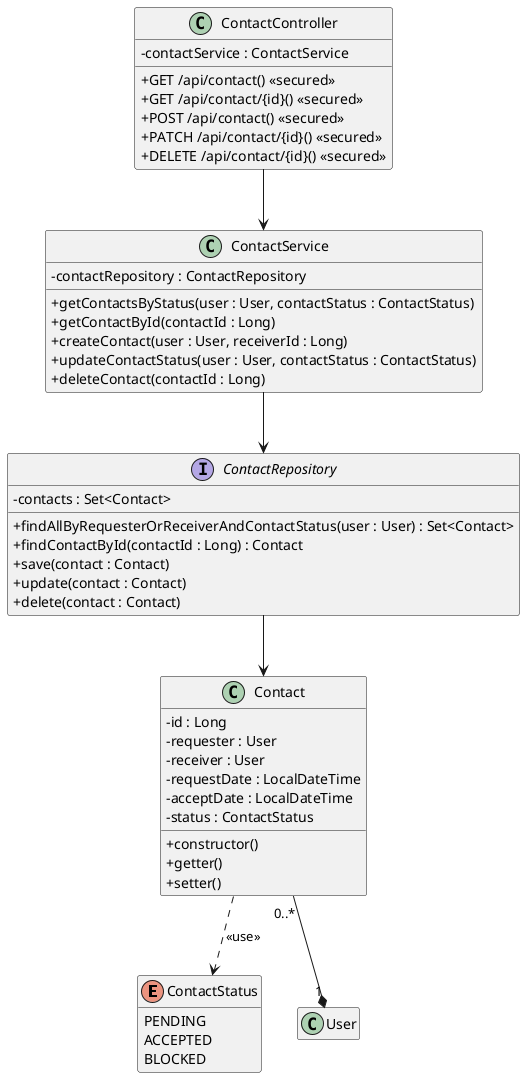 @startuml
skinparam classAttributeIconSize 0
hide empty members

enum ContactStatus {
    PENDING
    ACCEPTED
    BLOCKED
}
class Contact {
    - id : Long
    - requester : User
    - receiver : User
    - requestDate : LocalDateTime
    - acceptDate : LocalDateTime
    - status : ContactStatus
    + constructor()
    + getter()
    + setter()
}
interface ContactRepository {
    - contacts : Set<Contact>
    + findAllByRequesterOrReceiverAndContactStatus(user : User) : Set<Contact>
    + findContactById(contactId : Long) : Contact
    + save(contact : Contact)
    + update(contact : Contact)
    + delete(contact : Contact)
}
class ContactService {
    - contactRepository : ContactRepository
    + getContactsByStatus(user : User, contactStatus : ContactStatus)
    + getContactById(contactId : Long)
    + createContact(user : User, receiverId : Long)
    + updateContactStatus(user : User, contactStatus : ContactStatus)
    + deleteContact(contactId : Long)
}
class ContactController {
    - contactService : ContactService
    + GET /api/contact() <<secured>>
    + GET /api/contact/{id}() <<secured>>
    + POST /api/contact() <<secured>>
    + PATCH /api/contact/{id}() <<secured>>
    + DELETE /api/contact/{id}() <<secured>>
}

Contact "0..*" --* "1" User
Contact ..> ContactStatus : <<use>>
ContactRepository --> Contact
ContactService --> ContactRepository
ContactController --> ContactService

@enduml